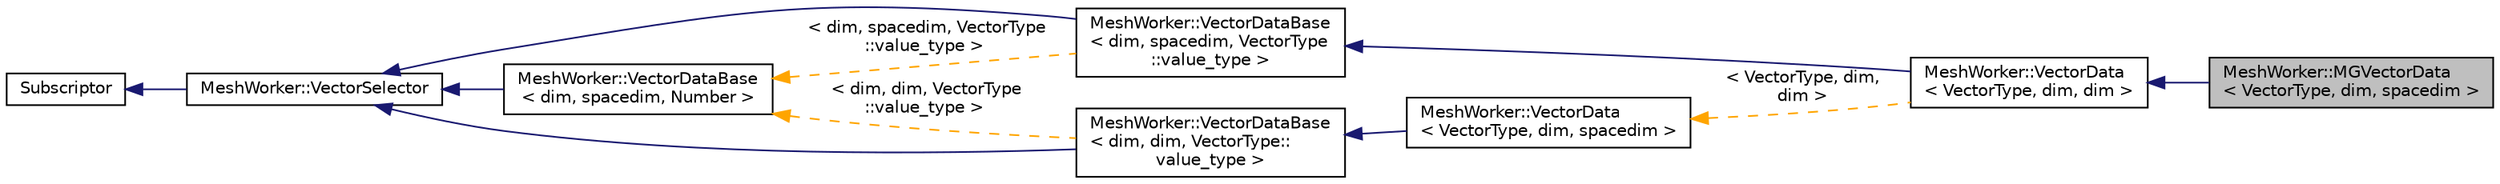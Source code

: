 digraph "MeshWorker::MGVectorData&lt; VectorType, dim, spacedim &gt;"
{
 // LATEX_PDF_SIZE
  edge [fontname="Helvetica",fontsize="10",labelfontname="Helvetica",labelfontsize="10"];
  node [fontname="Helvetica",fontsize="10",shape=record];
  rankdir="LR";
  Node1 [label="MeshWorker::MGVectorData\l\< VectorType, dim, spacedim \>",height=0.2,width=0.4,color="black", fillcolor="grey75", style="filled", fontcolor="black",tooltip=" "];
  Node2 -> Node1 [dir="back",color="midnightblue",fontsize="10",style="solid",fontname="Helvetica"];
  Node2 [label="MeshWorker::VectorData\l\< VectorType, dim, dim \>",height=0.2,width=0.4,color="black", fillcolor="white", style="filled",URL="$classMeshWorker_1_1VectorData.html",tooltip=" "];
  Node3 -> Node2 [dir="back",color="midnightblue",fontsize="10",style="solid",fontname="Helvetica"];
  Node3 [label="MeshWorker::VectorDataBase\l\< dim, spacedim, VectorType\l::value_type \>",height=0.2,width=0.4,color="black", fillcolor="white", style="filled",URL="$classMeshWorker_1_1VectorDataBase.html",tooltip=" "];
  Node4 -> Node3 [dir="back",color="midnightblue",fontsize="10",style="solid",fontname="Helvetica"];
  Node4 [label="MeshWorker::VectorSelector",height=0.2,width=0.4,color="black", fillcolor="white", style="filled",URL="$classMeshWorker_1_1VectorSelector.html",tooltip=" "];
  Node5 -> Node4 [dir="back",color="midnightblue",fontsize="10",style="solid",fontname="Helvetica"];
  Node5 [label="Subscriptor",height=0.2,width=0.4,color="black", fillcolor="white", style="filled",URL="$classSubscriptor.html",tooltip=" "];
  Node6 -> Node3 [dir="back",color="orange",fontsize="10",style="dashed",label=" \< dim, spacedim, VectorType\l::value_type \>" ,fontname="Helvetica"];
  Node6 [label="MeshWorker::VectorDataBase\l\< dim, spacedim, Number \>",height=0.2,width=0.4,color="black", fillcolor="white", style="filled",URL="$classMeshWorker_1_1VectorDataBase.html",tooltip=" "];
  Node4 -> Node6 [dir="back",color="midnightblue",fontsize="10",style="solid",fontname="Helvetica"];
  Node7 -> Node2 [dir="back",color="orange",fontsize="10",style="dashed",label=" \< VectorType, dim,\l dim \>" ,fontname="Helvetica"];
  Node7 [label="MeshWorker::VectorData\l\< VectorType, dim, spacedim \>",height=0.2,width=0.4,color="black", fillcolor="white", style="filled",URL="$classMeshWorker_1_1VectorData.html",tooltip=" "];
  Node8 -> Node7 [dir="back",color="midnightblue",fontsize="10",style="solid",fontname="Helvetica"];
  Node8 [label="MeshWorker::VectorDataBase\l\< dim, dim, VectorType::\lvalue_type \>",height=0.2,width=0.4,color="black", fillcolor="white", style="filled",URL="$classMeshWorker_1_1VectorDataBase.html",tooltip=" "];
  Node4 -> Node8 [dir="back",color="midnightblue",fontsize="10",style="solid",fontname="Helvetica"];
  Node6 -> Node8 [dir="back",color="orange",fontsize="10",style="dashed",label=" \< dim, dim, VectorType\l::value_type \>" ,fontname="Helvetica"];
}
